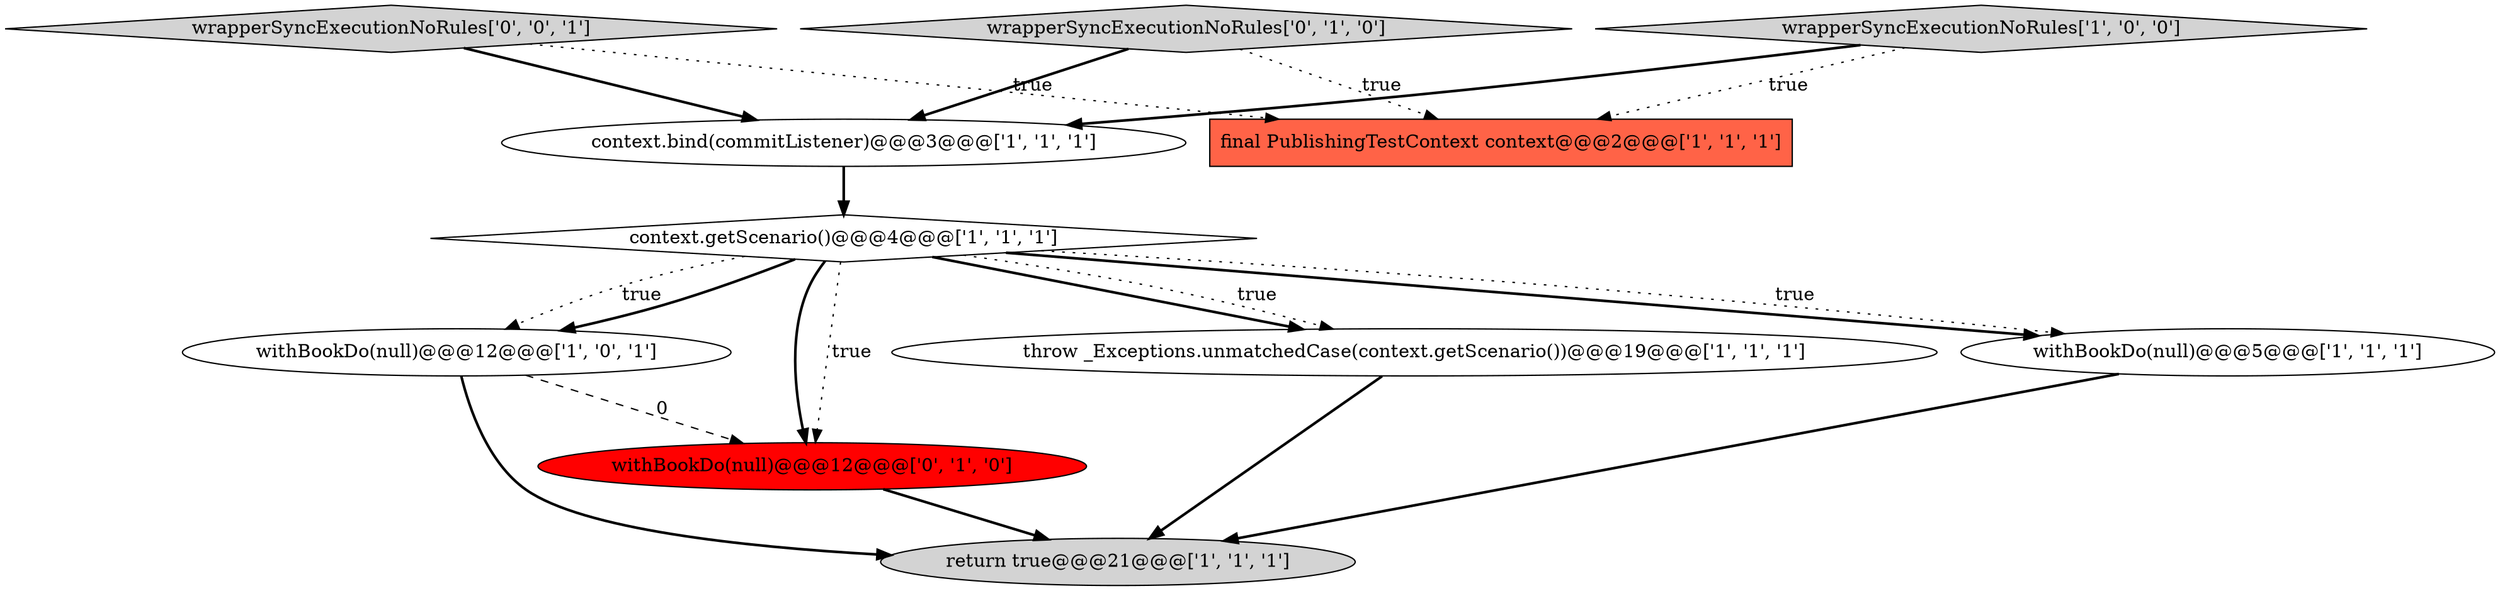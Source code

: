 digraph {
6 [style = filled, label = "final PublishingTestContext context@@@2@@@['1', '1', '1']", fillcolor = tomato, shape = box image = "AAA0AAABBB1BBB"];
8 [style = filled, label = "withBookDo(null)@@@12@@@['0', '1', '0']", fillcolor = red, shape = ellipse image = "AAA1AAABBB2BBB"];
10 [style = filled, label = "wrapperSyncExecutionNoRules['0', '0', '1']", fillcolor = lightgray, shape = diamond image = "AAA0AAABBB3BBB"];
1 [style = filled, label = "context.bind(commitListener)@@@3@@@['1', '1', '1']", fillcolor = white, shape = ellipse image = "AAA0AAABBB1BBB"];
5 [style = filled, label = "return true@@@21@@@['1', '1', '1']", fillcolor = lightgray, shape = ellipse image = "AAA0AAABBB1BBB"];
3 [style = filled, label = "wrapperSyncExecutionNoRules['1', '0', '0']", fillcolor = lightgray, shape = diamond image = "AAA0AAABBB1BBB"];
4 [style = filled, label = "throw _Exceptions.unmatchedCase(context.getScenario())@@@19@@@['1', '1', '1']", fillcolor = white, shape = ellipse image = "AAA0AAABBB1BBB"];
9 [style = filled, label = "wrapperSyncExecutionNoRules['0', '1', '0']", fillcolor = lightgray, shape = diamond image = "AAA0AAABBB2BBB"];
2 [style = filled, label = "withBookDo(null)@@@12@@@['1', '0', '1']", fillcolor = white, shape = ellipse image = "AAA0AAABBB1BBB"];
0 [style = filled, label = "withBookDo(null)@@@5@@@['1', '1', '1']", fillcolor = white, shape = ellipse image = "AAA0AAABBB1BBB"];
7 [style = filled, label = "context.getScenario()@@@4@@@['1', '1', '1']", fillcolor = white, shape = diamond image = "AAA0AAABBB1BBB"];
7->2 [style = dotted, label="true"];
10->6 [style = dotted, label="true"];
7->0 [style = bold, label=""];
2->5 [style = bold, label=""];
7->4 [style = bold, label=""];
8->5 [style = bold, label=""];
3->1 [style = bold, label=""];
9->1 [style = bold, label=""];
7->8 [style = bold, label=""];
10->1 [style = bold, label=""];
7->0 [style = dotted, label="true"];
7->2 [style = bold, label=""];
1->7 [style = bold, label=""];
4->5 [style = bold, label=""];
3->6 [style = dotted, label="true"];
7->8 [style = dotted, label="true"];
9->6 [style = dotted, label="true"];
7->4 [style = dotted, label="true"];
2->8 [style = dashed, label="0"];
0->5 [style = bold, label=""];
}
